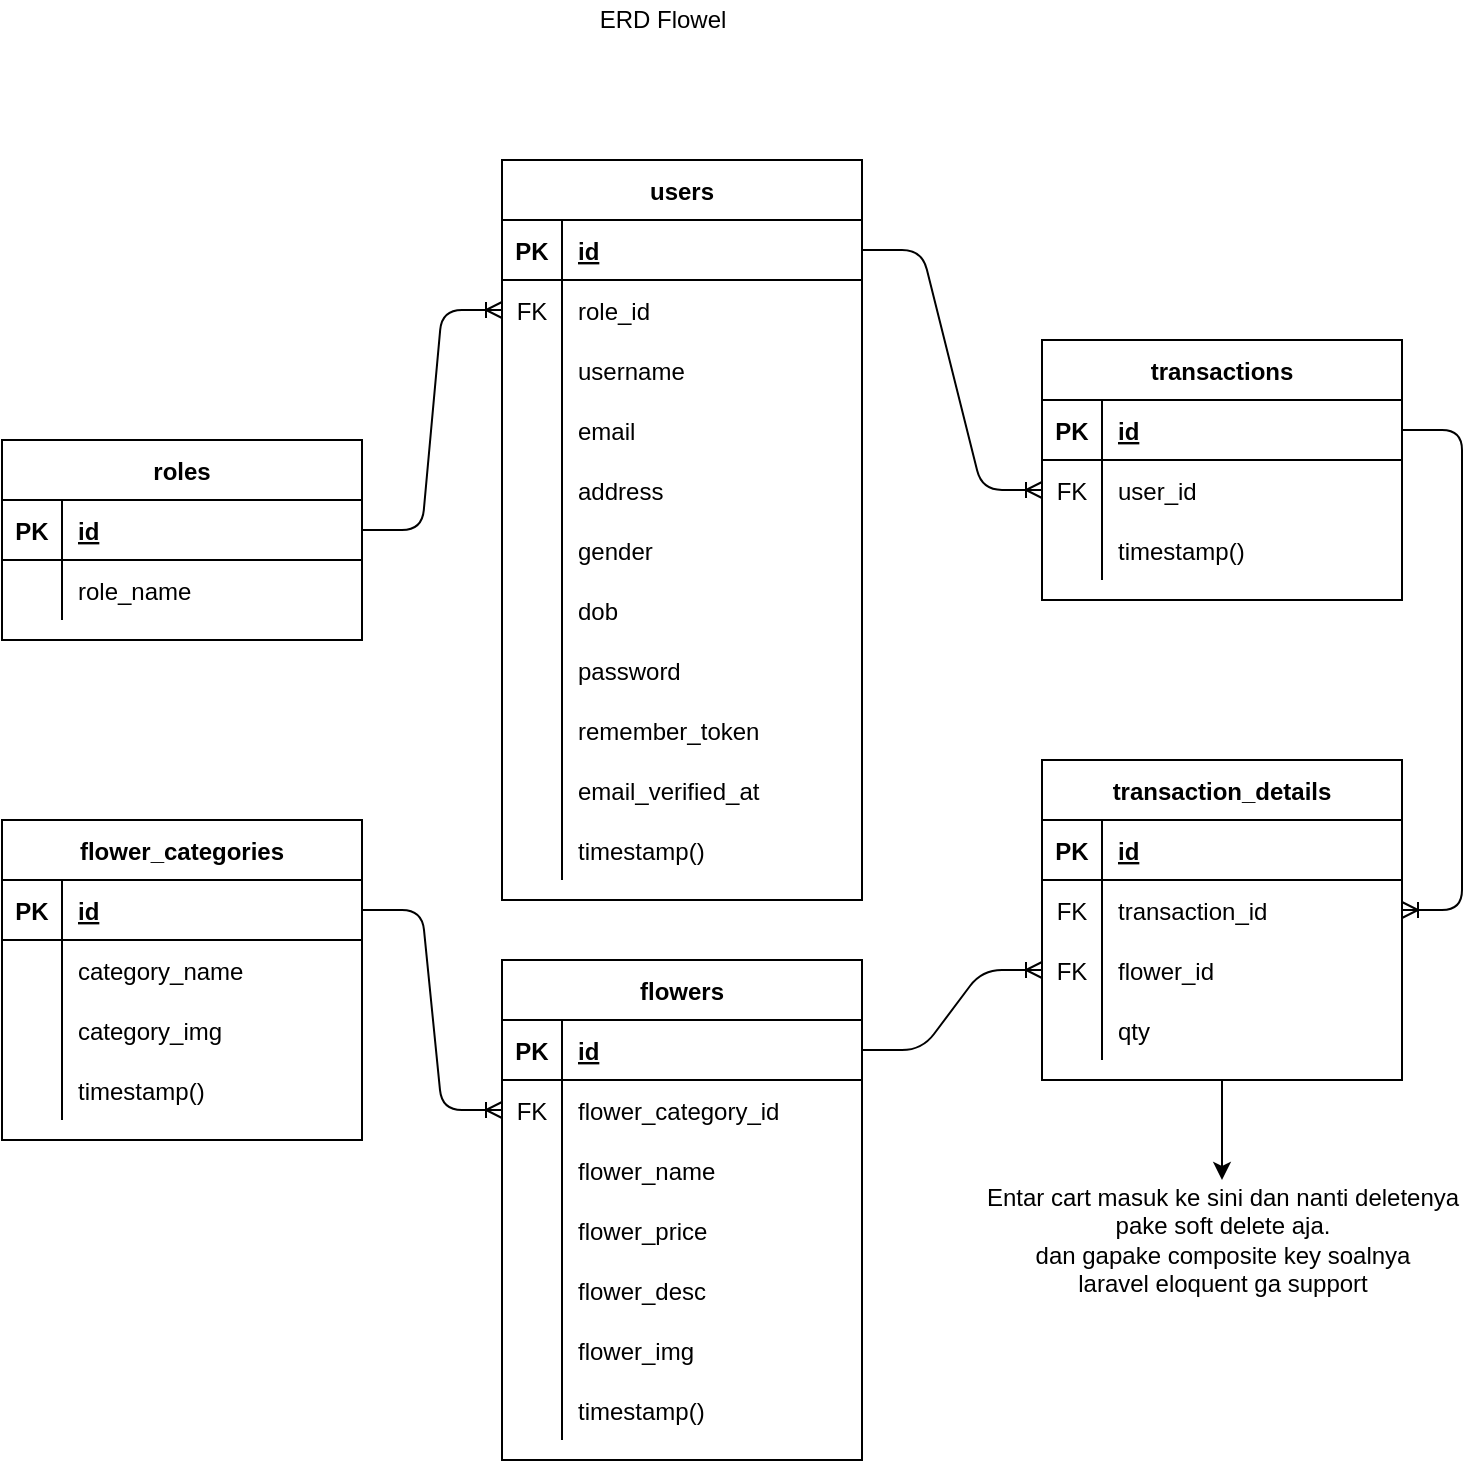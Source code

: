 <mxfile version="13.9.9" type="device"><diagram id="16BQ_9m39Hoc7GFmuodX" name="Page-1"><mxGraphModel dx="843" dy="1036" grid="1" gridSize="10" guides="1" tooltips="1" connect="1" arrows="1" fold="1" page="1" pageScale="1" pageWidth="827" pageHeight="1169" math="0" shadow="0"><root><mxCell id="0"/><mxCell id="1" parent="0"/><mxCell id="1HlNtDhiRGBouK3kIYtT-14" value="users" style="shape=table;startSize=30;container=1;collapsible=1;childLayout=tableLayout;fixedRows=1;rowLines=0;fontStyle=1;align=center;resizeLast=1;" vertex="1" parent="1"><mxGeometry x="280" y="170" width="180" height="370" as="geometry"><mxRectangle x="320" y="300" width="60" height="30" as="alternateBounds"/></mxGeometry></mxCell><mxCell id="1HlNtDhiRGBouK3kIYtT-15" value="" style="shape=partialRectangle;collapsible=0;dropTarget=0;pointerEvents=0;fillColor=none;top=0;left=0;bottom=1;right=0;points=[[0,0.5],[1,0.5]];portConstraint=eastwest;" vertex="1" parent="1HlNtDhiRGBouK3kIYtT-14"><mxGeometry y="30" width="180" height="30" as="geometry"/></mxCell><mxCell id="1HlNtDhiRGBouK3kIYtT-16" value="PK" style="shape=partialRectangle;connectable=0;fillColor=none;top=0;left=0;bottom=0;right=0;fontStyle=1;overflow=hidden;" vertex="1" parent="1HlNtDhiRGBouK3kIYtT-15"><mxGeometry width="30" height="30" as="geometry"/></mxCell><mxCell id="1HlNtDhiRGBouK3kIYtT-17" value="id" style="shape=partialRectangle;connectable=0;fillColor=none;top=0;left=0;bottom=0;right=0;align=left;spacingLeft=6;fontStyle=5;overflow=hidden;" vertex="1" parent="1HlNtDhiRGBouK3kIYtT-15"><mxGeometry x="30" width="150" height="30" as="geometry"/></mxCell><mxCell id="1HlNtDhiRGBouK3kIYtT-21" value="" style="shape=partialRectangle;collapsible=0;dropTarget=0;pointerEvents=0;fillColor=none;top=0;left=0;bottom=0;right=0;points=[[0,0.5],[1,0.5]];portConstraint=eastwest;" vertex="1" parent="1HlNtDhiRGBouK3kIYtT-14"><mxGeometry y="60" width="180" height="30" as="geometry"/></mxCell><mxCell id="1HlNtDhiRGBouK3kIYtT-22" value="FK" style="shape=partialRectangle;connectable=0;fillColor=none;top=0;left=0;bottom=0;right=0;editable=1;overflow=hidden;" vertex="1" parent="1HlNtDhiRGBouK3kIYtT-21"><mxGeometry width="30" height="30" as="geometry"/></mxCell><mxCell id="1HlNtDhiRGBouK3kIYtT-23" value="role_id" style="shape=partialRectangle;connectable=0;fillColor=none;top=0;left=0;bottom=0;right=0;align=left;spacingLeft=6;overflow=hidden;" vertex="1" parent="1HlNtDhiRGBouK3kIYtT-21"><mxGeometry x="30" width="150" height="30" as="geometry"/></mxCell><mxCell id="1HlNtDhiRGBouK3kIYtT-24" value="" style="shape=partialRectangle;collapsible=0;dropTarget=0;pointerEvents=0;fillColor=none;top=0;left=0;bottom=0;right=0;points=[[0,0.5],[1,0.5]];portConstraint=eastwest;" vertex="1" parent="1HlNtDhiRGBouK3kIYtT-14"><mxGeometry y="90" width="180" height="30" as="geometry"/></mxCell><mxCell id="1HlNtDhiRGBouK3kIYtT-25" value="" style="shape=partialRectangle;connectable=0;fillColor=none;top=0;left=0;bottom=0;right=0;editable=1;overflow=hidden;" vertex="1" parent="1HlNtDhiRGBouK3kIYtT-24"><mxGeometry width="30" height="30" as="geometry"/></mxCell><mxCell id="1HlNtDhiRGBouK3kIYtT-26" value="username" style="shape=partialRectangle;connectable=0;fillColor=none;top=0;left=0;bottom=0;right=0;align=left;spacingLeft=6;overflow=hidden;" vertex="1" parent="1HlNtDhiRGBouK3kIYtT-24"><mxGeometry x="30" width="150" height="30" as="geometry"/></mxCell><mxCell id="1HlNtDhiRGBouK3kIYtT-27" value="" style="shape=partialRectangle;collapsible=0;dropTarget=0;pointerEvents=0;fillColor=none;top=0;left=0;bottom=0;right=0;points=[[0,0.5],[1,0.5]];portConstraint=eastwest;" vertex="1" parent="1HlNtDhiRGBouK3kIYtT-14"><mxGeometry y="120" width="180" height="30" as="geometry"/></mxCell><mxCell id="1HlNtDhiRGBouK3kIYtT-28" value="" style="shape=partialRectangle;connectable=0;fillColor=none;top=0;left=0;bottom=0;right=0;editable=1;overflow=hidden;" vertex="1" parent="1HlNtDhiRGBouK3kIYtT-27"><mxGeometry width="30" height="30" as="geometry"/></mxCell><mxCell id="1HlNtDhiRGBouK3kIYtT-29" value="email" style="shape=partialRectangle;connectable=0;fillColor=none;top=0;left=0;bottom=0;right=0;align=left;spacingLeft=6;overflow=hidden;" vertex="1" parent="1HlNtDhiRGBouK3kIYtT-27"><mxGeometry x="30" width="150" height="30" as="geometry"/></mxCell><mxCell id="1HlNtDhiRGBouK3kIYtT-62" value="" style="shape=partialRectangle;collapsible=0;dropTarget=0;pointerEvents=0;fillColor=none;top=0;left=0;bottom=0;right=0;points=[[0,0.5],[1,0.5]];portConstraint=eastwest;" vertex="1" parent="1HlNtDhiRGBouK3kIYtT-14"><mxGeometry y="150" width="180" height="30" as="geometry"/></mxCell><mxCell id="1HlNtDhiRGBouK3kIYtT-63" value="" style="shape=partialRectangle;connectable=0;fillColor=none;top=0;left=0;bottom=0;right=0;editable=1;overflow=hidden;" vertex="1" parent="1HlNtDhiRGBouK3kIYtT-62"><mxGeometry width="30" height="30" as="geometry"/></mxCell><mxCell id="1HlNtDhiRGBouK3kIYtT-64" value="address" style="shape=partialRectangle;connectable=0;fillColor=none;top=0;left=0;bottom=0;right=0;align=left;spacingLeft=6;overflow=hidden;" vertex="1" parent="1HlNtDhiRGBouK3kIYtT-62"><mxGeometry x="30" width="150" height="30" as="geometry"/></mxCell><mxCell id="1HlNtDhiRGBouK3kIYtT-65" value="" style="shape=partialRectangle;collapsible=0;dropTarget=0;pointerEvents=0;fillColor=none;top=0;left=0;bottom=0;right=0;points=[[0,0.5],[1,0.5]];portConstraint=eastwest;" vertex="1" parent="1HlNtDhiRGBouK3kIYtT-14"><mxGeometry y="180" width="180" height="30" as="geometry"/></mxCell><mxCell id="1HlNtDhiRGBouK3kIYtT-66" value="" style="shape=partialRectangle;connectable=0;fillColor=none;top=0;left=0;bottom=0;right=0;editable=1;overflow=hidden;" vertex="1" parent="1HlNtDhiRGBouK3kIYtT-65"><mxGeometry width="30" height="30" as="geometry"/></mxCell><mxCell id="1HlNtDhiRGBouK3kIYtT-67" value="gender" style="shape=partialRectangle;connectable=0;fillColor=none;top=0;left=0;bottom=0;right=0;align=left;spacingLeft=6;overflow=hidden;" vertex="1" parent="1HlNtDhiRGBouK3kIYtT-65"><mxGeometry x="30" width="150" height="30" as="geometry"/></mxCell><mxCell id="1HlNtDhiRGBouK3kIYtT-68" value="" style="shape=partialRectangle;collapsible=0;dropTarget=0;pointerEvents=0;fillColor=none;top=0;left=0;bottom=0;right=0;points=[[0,0.5],[1,0.5]];portConstraint=eastwest;" vertex="1" parent="1HlNtDhiRGBouK3kIYtT-14"><mxGeometry y="210" width="180" height="30" as="geometry"/></mxCell><mxCell id="1HlNtDhiRGBouK3kIYtT-69" value="" style="shape=partialRectangle;connectable=0;fillColor=none;top=0;left=0;bottom=0;right=0;editable=1;overflow=hidden;" vertex="1" parent="1HlNtDhiRGBouK3kIYtT-68"><mxGeometry width="30" height="30" as="geometry"/></mxCell><mxCell id="1HlNtDhiRGBouK3kIYtT-70" value="dob" style="shape=partialRectangle;connectable=0;fillColor=none;top=0;left=0;bottom=0;right=0;align=left;spacingLeft=6;overflow=hidden;" vertex="1" parent="1HlNtDhiRGBouK3kIYtT-68"><mxGeometry x="30" width="150" height="30" as="geometry"/></mxCell><mxCell id="1HlNtDhiRGBouK3kIYtT-59" value="" style="shape=partialRectangle;collapsible=0;dropTarget=0;pointerEvents=0;fillColor=none;top=0;left=0;bottom=0;right=0;points=[[0,0.5],[1,0.5]];portConstraint=eastwest;" vertex="1" parent="1HlNtDhiRGBouK3kIYtT-14"><mxGeometry y="240" width="180" height="30" as="geometry"/></mxCell><mxCell id="1HlNtDhiRGBouK3kIYtT-60" value="" style="shape=partialRectangle;connectable=0;fillColor=none;top=0;left=0;bottom=0;right=0;editable=1;overflow=hidden;" vertex="1" parent="1HlNtDhiRGBouK3kIYtT-59"><mxGeometry width="30" height="30" as="geometry"/></mxCell><mxCell id="1HlNtDhiRGBouK3kIYtT-61" value="password" style="shape=partialRectangle;connectable=0;fillColor=none;top=0;left=0;bottom=0;right=0;align=left;spacingLeft=6;overflow=hidden;" vertex="1" parent="1HlNtDhiRGBouK3kIYtT-59"><mxGeometry x="30" width="150" height="30" as="geometry"/></mxCell><mxCell id="1HlNtDhiRGBouK3kIYtT-42" value="" style="shape=partialRectangle;collapsible=0;dropTarget=0;pointerEvents=0;fillColor=none;top=0;left=0;bottom=0;right=0;points=[[0,0.5],[1,0.5]];portConstraint=eastwest;" vertex="1" parent="1HlNtDhiRGBouK3kIYtT-14"><mxGeometry y="270" width="180" height="30" as="geometry"/></mxCell><mxCell id="1HlNtDhiRGBouK3kIYtT-43" value="" style="shape=partialRectangle;connectable=0;fillColor=none;top=0;left=0;bottom=0;right=0;editable=1;overflow=hidden;" vertex="1" parent="1HlNtDhiRGBouK3kIYtT-42"><mxGeometry width="30" height="30" as="geometry"/></mxCell><mxCell id="1HlNtDhiRGBouK3kIYtT-44" value="remember_token" style="shape=partialRectangle;connectable=0;fillColor=none;top=0;left=0;bottom=0;right=0;align=left;spacingLeft=6;overflow=hidden;" vertex="1" parent="1HlNtDhiRGBouK3kIYtT-42"><mxGeometry x="30" width="150" height="30" as="geometry"/></mxCell><mxCell id="1HlNtDhiRGBouK3kIYtT-45" value="" style="shape=partialRectangle;collapsible=0;dropTarget=0;pointerEvents=0;fillColor=none;top=0;left=0;bottom=0;right=0;points=[[0,0.5],[1,0.5]];portConstraint=eastwest;" vertex="1" parent="1HlNtDhiRGBouK3kIYtT-14"><mxGeometry y="300" width="180" height="30" as="geometry"/></mxCell><mxCell id="1HlNtDhiRGBouK3kIYtT-46" value="" style="shape=partialRectangle;connectable=0;fillColor=none;top=0;left=0;bottom=0;right=0;editable=1;overflow=hidden;" vertex="1" parent="1HlNtDhiRGBouK3kIYtT-45"><mxGeometry width="30" height="30" as="geometry"/></mxCell><mxCell id="1HlNtDhiRGBouK3kIYtT-47" value="email_verified_at" style="shape=partialRectangle;connectable=0;fillColor=none;top=0;left=0;bottom=0;right=0;align=left;spacingLeft=6;overflow=hidden;" vertex="1" parent="1HlNtDhiRGBouK3kIYtT-45"><mxGeometry x="30" width="150" height="30" as="geometry"/></mxCell><mxCell id="1HlNtDhiRGBouK3kIYtT-48" value="" style="shape=partialRectangle;collapsible=0;dropTarget=0;pointerEvents=0;fillColor=none;top=0;left=0;bottom=0;right=0;points=[[0,0.5],[1,0.5]];portConstraint=eastwest;" vertex="1" parent="1HlNtDhiRGBouK3kIYtT-14"><mxGeometry y="330" width="180" height="30" as="geometry"/></mxCell><mxCell id="1HlNtDhiRGBouK3kIYtT-49" value="" style="shape=partialRectangle;connectable=0;fillColor=none;top=0;left=0;bottom=0;right=0;editable=1;overflow=hidden;" vertex="1" parent="1HlNtDhiRGBouK3kIYtT-48"><mxGeometry width="30" height="30" as="geometry"/></mxCell><mxCell id="1HlNtDhiRGBouK3kIYtT-50" value="timestamp()" style="shape=partialRectangle;connectable=0;fillColor=none;top=0;left=0;bottom=0;right=0;align=left;spacingLeft=6;overflow=hidden;" vertex="1" parent="1HlNtDhiRGBouK3kIYtT-48"><mxGeometry x="30" width="150" height="30" as="geometry"/></mxCell><mxCell id="1HlNtDhiRGBouK3kIYtT-51" value="roles" style="shape=table;startSize=30;container=1;collapsible=1;childLayout=tableLayout;fixedRows=1;rowLines=0;fontStyle=1;align=center;resizeLast=1;" vertex="1" parent="1"><mxGeometry x="30" y="310" width="180" height="100" as="geometry"><mxRectangle x="180" y="320" width="60" height="30" as="alternateBounds"/></mxGeometry></mxCell><mxCell id="1HlNtDhiRGBouK3kIYtT-52" value="" style="shape=partialRectangle;collapsible=0;dropTarget=0;pointerEvents=0;fillColor=none;top=0;left=0;bottom=1;right=0;points=[[0,0.5],[1,0.5]];portConstraint=eastwest;" vertex="1" parent="1HlNtDhiRGBouK3kIYtT-51"><mxGeometry y="30" width="180" height="30" as="geometry"/></mxCell><mxCell id="1HlNtDhiRGBouK3kIYtT-53" value="PK" style="shape=partialRectangle;connectable=0;fillColor=none;top=0;left=0;bottom=0;right=0;fontStyle=1;overflow=hidden;" vertex="1" parent="1HlNtDhiRGBouK3kIYtT-52"><mxGeometry width="30" height="30" as="geometry"/></mxCell><mxCell id="1HlNtDhiRGBouK3kIYtT-54" value="id" style="shape=partialRectangle;connectable=0;fillColor=none;top=0;left=0;bottom=0;right=0;align=left;spacingLeft=6;fontStyle=5;overflow=hidden;" vertex="1" parent="1HlNtDhiRGBouK3kIYtT-52"><mxGeometry x="30" width="150" height="30" as="geometry"/></mxCell><mxCell id="1HlNtDhiRGBouK3kIYtT-55" value="" style="shape=partialRectangle;collapsible=0;dropTarget=0;pointerEvents=0;fillColor=none;top=0;left=0;bottom=0;right=0;points=[[0,0.5],[1,0.5]];portConstraint=eastwest;" vertex="1" parent="1HlNtDhiRGBouK3kIYtT-51"><mxGeometry y="60" width="180" height="30" as="geometry"/></mxCell><mxCell id="1HlNtDhiRGBouK3kIYtT-56" value="" style="shape=partialRectangle;connectable=0;fillColor=none;top=0;left=0;bottom=0;right=0;editable=1;overflow=hidden;" vertex="1" parent="1HlNtDhiRGBouK3kIYtT-55"><mxGeometry width="30" height="30" as="geometry"/></mxCell><mxCell id="1HlNtDhiRGBouK3kIYtT-57" value="role_name" style="shape=partialRectangle;connectable=0;fillColor=none;top=0;left=0;bottom=0;right=0;align=left;spacingLeft=6;overflow=hidden;" vertex="1" parent="1HlNtDhiRGBouK3kIYtT-55"><mxGeometry x="30" width="150" height="30" as="geometry"/></mxCell><mxCell id="1HlNtDhiRGBouK3kIYtT-110" value="" style="edgeStyle=entityRelationEdgeStyle;fontSize=12;html=1;endArrow=ERoneToMany;entryX=0;entryY=0.5;entryDx=0;entryDy=0;exitX=1;exitY=0.5;exitDx=0;exitDy=0;" edge="1" parent="1" source="1HlNtDhiRGBouK3kIYtT-52" target="1HlNtDhiRGBouK3kIYtT-21"><mxGeometry width="100" height="100" relative="1" as="geometry"><mxPoint x="120" y="500" as="sourcePoint"/><mxPoint x="220" y="400" as="targetPoint"/></mxGeometry></mxCell><mxCell id="1HlNtDhiRGBouK3kIYtT-111" value="flowers" style="shape=table;startSize=30;container=1;collapsible=1;childLayout=tableLayout;fixedRows=1;rowLines=0;fontStyle=1;align=center;resizeLast=1;" vertex="1" parent="1"><mxGeometry x="280" y="570" width="180" height="250" as="geometry"/></mxCell><mxCell id="1HlNtDhiRGBouK3kIYtT-112" value="" style="shape=partialRectangle;collapsible=0;dropTarget=0;pointerEvents=0;fillColor=none;top=0;left=0;bottom=1;right=0;points=[[0,0.5],[1,0.5]];portConstraint=eastwest;" vertex="1" parent="1HlNtDhiRGBouK3kIYtT-111"><mxGeometry y="30" width="180" height="30" as="geometry"/></mxCell><mxCell id="1HlNtDhiRGBouK3kIYtT-113" value="PK" style="shape=partialRectangle;connectable=0;fillColor=none;top=0;left=0;bottom=0;right=0;fontStyle=1;overflow=hidden;" vertex="1" parent="1HlNtDhiRGBouK3kIYtT-112"><mxGeometry width="30" height="30" as="geometry"/></mxCell><mxCell id="1HlNtDhiRGBouK3kIYtT-114" value="id" style="shape=partialRectangle;connectable=0;fillColor=none;top=0;left=0;bottom=0;right=0;align=left;spacingLeft=6;fontStyle=5;overflow=hidden;" vertex="1" parent="1HlNtDhiRGBouK3kIYtT-112"><mxGeometry x="30" width="150" height="30" as="geometry"/></mxCell><mxCell id="1HlNtDhiRGBouK3kIYtT-115" value="" style="shape=partialRectangle;collapsible=0;dropTarget=0;pointerEvents=0;fillColor=none;top=0;left=0;bottom=0;right=0;points=[[0,0.5],[1,0.5]];portConstraint=eastwest;" vertex="1" parent="1HlNtDhiRGBouK3kIYtT-111"><mxGeometry y="60" width="180" height="30" as="geometry"/></mxCell><mxCell id="1HlNtDhiRGBouK3kIYtT-116" value="FK" style="shape=partialRectangle;connectable=0;fillColor=none;top=0;left=0;bottom=0;right=0;editable=1;overflow=hidden;" vertex="1" parent="1HlNtDhiRGBouK3kIYtT-115"><mxGeometry width="30" height="30" as="geometry"/></mxCell><mxCell id="1HlNtDhiRGBouK3kIYtT-117" value="flower_category_id" style="shape=partialRectangle;connectable=0;fillColor=none;top=0;left=0;bottom=0;right=0;align=left;spacingLeft=6;overflow=hidden;" vertex="1" parent="1HlNtDhiRGBouK3kIYtT-115"><mxGeometry x="30" width="150" height="30" as="geometry"/></mxCell><mxCell id="1HlNtDhiRGBouK3kIYtT-118" value="" style="shape=partialRectangle;collapsible=0;dropTarget=0;pointerEvents=0;fillColor=none;top=0;left=0;bottom=0;right=0;points=[[0,0.5],[1,0.5]];portConstraint=eastwest;" vertex="1" parent="1HlNtDhiRGBouK3kIYtT-111"><mxGeometry y="90" width="180" height="30" as="geometry"/></mxCell><mxCell id="1HlNtDhiRGBouK3kIYtT-119" value="" style="shape=partialRectangle;connectable=0;fillColor=none;top=0;left=0;bottom=0;right=0;editable=1;overflow=hidden;" vertex="1" parent="1HlNtDhiRGBouK3kIYtT-118"><mxGeometry width="30" height="30" as="geometry"/></mxCell><mxCell id="1HlNtDhiRGBouK3kIYtT-120" value="flower_name" style="shape=partialRectangle;connectable=0;fillColor=none;top=0;left=0;bottom=0;right=0;align=left;spacingLeft=6;overflow=hidden;" vertex="1" parent="1HlNtDhiRGBouK3kIYtT-118"><mxGeometry x="30" width="150" height="30" as="geometry"/></mxCell><mxCell id="1HlNtDhiRGBouK3kIYtT-121" value="" style="shape=partialRectangle;collapsible=0;dropTarget=0;pointerEvents=0;fillColor=none;top=0;left=0;bottom=0;right=0;points=[[0,0.5],[1,0.5]];portConstraint=eastwest;" vertex="1" parent="1HlNtDhiRGBouK3kIYtT-111"><mxGeometry y="120" width="180" height="30" as="geometry"/></mxCell><mxCell id="1HlNtDhiRGBouK3kIYtT-122" value="" style="shape=partialRectangle;connectable=0;fillColor=none;top=0;left=0;bottom=0;right=0;editable=1;overflow=hidden;" vertex="1" parent="1HlNtDhiRGBouK3kIYtT-121"><mxGeometry width="30" height="30" as="geometry"/></mxCell><mxCell id="1HlNtDhiRGBouK3kIYtT-123" value="flower_price" style="shape=partialRectangle;connectable=0;fillColor=none;top=0;left=0;bottom=0;right=0;align=left;spacingLeft=6;overflow=hidden;" vertex="1" parent="1HlNtDhiRGBouK3kIYtT-121"><mxGeometry x="30" width="150" height="30" as="geometry"/></mxCell><mxCell id="1HlNtDhiRGBouK3kIYtT-124" value="" style="shape=partialRectangle;collapsible=0;dropTarget=0;pointerEvents=0;fillColor=none;top=0;left=0;bottom=0;right=0;points=[[0,0.5],[1,0.5]];portConstraint=eastwest;" vertex="1" parent="1HlNtDhiRGBouK3kIYtT-111"><mxGeometry y="150" width="180" height="30" as="geometry"/></mxCell><mxCell id="1HlNtDhiRGBouK3kIYtT-125" value="" style="shape=partialRectangle;connectable=0;fillColor=none;top=0;left=0;bottom=0;right=0;editable=1;overflow=hidden;" vertex="1" parent="1HlNtDhiRGBouK3kIYtT-124"><mxGeometry width="30" height="30" as="geometry"/></mxCell><mxCell id="1HlNtDhiRGBouK3kIYtT-126" value="flower_desc" style="shape=partialRectangle;connectable=0;fillColor=none;top=0;left=0;bottom=0;right=0;align=left;spacingLeft=6;overflow=hidden;" vertex="1" parent="1HlNtDhiRGBouK3kIYtT-124"><mxGeometry x="30" width="150" height="30" as="geometry"/></mxCell><mxCell id="1HlNtDhiRGBouK3kIYtT-127" value="" style="shape=partialRectangle;collapsible=0;dropTarget=0;pointerEvents=0;fillColor=none;top=0;left=0;bottom=0;right=0;points=[[0,0.5],[1,0.5]];portConstraint=eastwest;" vertex="1" parent="1HlNtDhiRGBouK3kIYtT-111"><mxGeometry y="180" width="180" height="30" as="geometry"/></mxCell><mxCell id="1HlNtDhiRGBouK3kIYtT-128" value="" style="shape=partialRectangle;connectable=0;fillColor=none;top=0;left=0;bottom=0;right=0;editable=1;overflow=hidden;" vertex="1" parent="1HlNtDhiRGBouK3kIYtT-127"><mxGeometry width="30" height="30" as="geometry"/></mxCell><mxCell id="1HlNtDhiRGBouK3kIYtT-129" value="flower_img" style="shape=partialRectangle;connectable=0;fillColor=none;top=0;left=0;bottom=0;right=0;align=left;spacingLeft=6;overflow=hidden;" vertex="1" parent="1HlNtDhiRGBouK3kIYtT-127"><mxGeometry x="30" width="150" height="30" as="geometry"/></mxCell><mxCell id="1HlNtDhiRGBouK3kIYtT-143" value="" style="shape=partialRectangle;collapsible=0;dropTarget=0;pointerEvents=0;fillColor=none;top=0;left=0;bottom=0;right=0;points=[[0,0.5],[1,0.5]];portConstraint=eastwest;" vertex="1" parent="1HlNtDhiRGBouK3kIYtT-111"><mxGeometry y="210" width="180" height="30" as="geometry"/></mxCell><mxCell id="1HlNtDhiRGBouK3kIYtT-144" value="" style="shape=partialRectangle;connectable=0;fillColor=none;top=0;left=0;bottom=0;right=0;editable=1;overflow=hidden;" vertex="1" parent="1HlNtDhiRGBouK3kIYtT-143"><mxGeometry width="30" height="30" as="geometry"/></mxCell><mxCell id="1HlNtDhiRGBouK3kIYtT-145" value="timestamp()" style="shape=partialRectangle;connectable=0;fillColor=none;top=0;left=0;bottom=0;right=0;align=left;spacingLeft=6;overflow=hidden;" vertex="1" parent="1HlNtDhiRGBouK3kIYtT-143"><mxGeometry x="30" width="150" height="30" as="geometry"/></mxCell><mxCell id="1HlNtDhiRGBouK3kIYtT-130" value="flower_categories" style="shape=table;startSize=30;container=1;collapsible=1;childLayout=tableLayout;fixedRows=1;rowLines=0;fontStyle=1;align=center;resizeLast=1;" vertex="1" parent="1"><mxGeometry x="30" y="500" width="180" height="160" as="geometry"/></mxCell><mxCell id="1HlNtDhiRGBouK3kIYtT-131" value="" style="shape=partialRectangle;collapsible=0;dropTarget=0;pointerEvents=0;fillColor=none;top=0;left=0;bottom=1;right=0;points=[[0,0.5],[1,0.5]];portConstraint=eastwest;" vertex="1" parent="1HlNtDhiRGBouK3kIYtT-130"><mxGeometry y="30" width="180" height="30" as="geometry"/></mxCell><mxCell id="1HlNtDhiRGBouK3kIYtT-132" value="PK" style="shape=partialRectangle;connectable=0;fillColor=none;top=0;left=0;bottom=0;right=0;fontStyle=1;overflow=hidden;" vertex="1" parent="1HlNtDhiRGBouK3kIYtT-131"><mxGeometry width="30" height="30" as="geometry"/></mxCell><mxCell id="1HlNtDhiRGBouK3kIYtT-133" value="id" style="shape=partialRectangle;connectable=0;fillColor=none;top=0;left=0;bottom=0;right=0;align=left;spacingLeft=6;fontStyle=5;overflow=hidden;" vertex="1" parent="1HlNtDhiRGBouK3kIYtT-131"><mxGeometry x="30" width="150" height="30" as="geometry"/></mxCell><mxCell id="1HlNtDhiRGBouK3kIYtT-134" value="" style="shape=partialRectangle;collapsible=0;dropTarget=0;pointerEvents=0;fillColor=none;top=0;left=0;bottom=0;right=0;points=[[0,0.5],[1,0.5]];portConstraint=eastwest;" vertex="1" parent="1HlNtDhiRGBouK3kIYtT-130"><mxGeometry y="60" width="180" height="30" as="geometry"/></mxCell><mxCell id="1HlNtDhiRGBouK3kIYtT-135" value="" style="shape=partialRectangle;connectable=0;fillColor=none;top=0;left=0;bottom=0;right=0;editable=1;overflow=hidden;" vertex="1" parent="1HlNtDhiRGBouK3kIYtT-134"><mxGeometry width="30" height="30" as="geometry"/></mxCell><mxCell id="1HlNtDhiRGBouK3kIYtT-136" value="category_name" style="shape=partialRectangle;connectable=0;fillColor=none;top=0;left=0;bottom=0;right=0;align=left;spacingLeft=6;overflow=hidden;" vertex="1" parent="1HlNtDhiRGBouK3kIYtT-134"><mxGeometry x="30" width="150" height="30" as="geometry"/></mxCell><mxCell id="1HlNtDhiRGBouK3kIYtT-146" value="" style="shape=partialRectangle;collapsible=0;dropTarget=0;pointerEvents=0;fillColor=none;top=0;left=0;bottom=0;right=0;points=[[0,0.5],[1,0.5]];portConstraint=eastwest;" vertex="1" parent="1HlNtDhiRGBouK3kIYtT-130"><mxGeometry y="90" width="180" height="30" as="geometry"/></mxCell><mxCell id="1HlNtDhiRGBouK3kIYtT-147" value="" style="shape=partialRectangle;connectable=0;fillColor=none;top=0;left=0;bottom=0;right=0;editable=1;overflow=hidden;" vertex="1" parent="1HlNtDhiRGBouK3kIYtT-146"><mxGeometry width="30" height="30" as="geometry"/></mxCell><mxCell id="1HlNtDhiRGBouK3kIYtT-148" value="category_img" style="shape=partialRectangle;connectable=0;fillColor=none;top=0;left=0;bottom=0;right=0;align=left;spacingLeft=6;overflow=hidden;" vertex="1" parent="1HlNtDhiRGBouK3kIYtT-146"><mxGeometry x="30" width="150" height="30" as="geometry"/></mxCell><mxCell id="1HlNtDhiRGBouK3kIYtT-194" value="" style="shape=partialRectangle;collapsible=0;dropTarget=0;pointerEvents=0;fillColor=none;top=0;left=0;bottom=0;right=0;points=[[0,0.5],[1,0.5]];portConstraint=eastwest;" vertex="1" parent="1HlNtDhiRGBouK3kIYtT-130"><mxGeometry y="120" width="180" height="30" as="geometry"/></mxCell><mxCell id="1HlNtDhiRGBouK3kIYtT-195" value="" style="shape=partialRectangle;connectable=0;fillColor=none;top=0;left=0;bottom=0;right=0;editable=1;overflow=hidden;" vertex="1" parent="1HlNtDhiRGBouK3kIYtT-194"><mxGeometry width="30" height="30" as="geometry"/></mxCell><mxCell id="1HlNtDhiRGBouK3kIYtT-196" value="timestamp()" style="shape=partialRectangle;connectable=0;fillColor=none;top=0;left=0;bottom=0;right=0;align=left;spacingLeft=6;overflow=hidden;" vertex="1" parent="1HlNtDhiRGBouK3kIYtT-194"><mxGeometry x="30" width="150" height="30" as="geometry"/></mxCell><mxCell id="1HlNtDhiRGBouK3kIYtT-208" value="" style="edgeStyle=orthogonalEdgeStyle;rounded=0;orthogonalLoop=1;jettySize=auto;html=1;" edge="1" parent="1" source="1HlNtDhiRGBouK3kIYtT-149" target="1HlNtDhiRGBouK3kIYtT-207"><mxGeometry relative="1" as="geometry"/></mxCell><mxCell id="1HlNtDhiRGBouK3kIYtT-149" value="transaction_details" style="shape=table;startSize=30;container=1;collapsible=1;childLayout=tableLayout;fixedRows=1;rowLines=0;fontStyle=1;align=center;resizeLast=1;" vertex="1" parent="1"><mxGeometry x="550" y="470" width="180" height="160" as="geometry"/></mxCell><mxCell id="1HlNtDhiRGBouK3kIYtT-150" value="" style="shape=partialRectangle;collapsible=0;dropTarget=0;pointerEvents=0;fillColor=none;top=0;left=0;bottom=1;right=0;points=[[0,0.5],[1,0.5]];portConstraint=eastwest;" vertex="1" parent="1HlNtDhiRGBouK3kIYtT-149"><mxGeometry y="30" width="180" height="30" as="geometry"/></mxCell><mxCell id="1HlNtDhiRGBouK3kIYtT-151" value="PK" style="shape=partialRectangle;connectable=0;fillColor=none;top=0;left=0;bottom=0;right=0;fontStyle=1;overflow=hidden;" vertex="1" parent="1HlNtDhiRGBouK3kIYtT-150"><mxGeometry width="30" height="30" as="geometry"/></mxCell><mxCell id="1HlNtDhiRGBouK3kIYtT-152" value="id" style="shape=partialRectangle;connectable=0;fillColor=none;top=0;left=0;bottom=0;right=0;align=left;spacingLeft=6;fontStyle=5;overflow=hidden;" vertex="1" parent="1HlNtDhiRGBouK3kIYtT-150"><mxGeometry x="30" width="150" height="30" as="geometry"/></mxCell><mxCell id="1HlNtDhiRGBouK3kIYtT-153" value="" style="shape=partialRectangle;collapsible=0;dropTarget=0;pointerEvents=0;fillColor=none;top=0;left=0;bottom=0;right=0;points=[[0,0.5],[1,0.5]];portConstraint=eastwest;" vertex="1" parent="1HlNtDhiRGBouK3kIYtT-149"><mxGeometry y="60" width="180" height="30" as="geometry"/></mxCell><mxCell id="1HlNtDhiRGBouK3kIYtT-154" value="FK" style="shape=partialRectangle;connectable=0;fillColor=none;top=0;left=0;bottom=0;right=0;editable=1;overflow=hidden;" vertex="1" parent="1HlNtDhiRGBouK3kIYtT-153"><mxGeometry width="30" height="30" as="geometry"/></mxCell><mxCell id="1HlNtDhiRGBouK3kIYtT-155" value="transaction_id" style="shape=partialRectangle;connectable=0;fillColor=none;top=0;left=0;bottom=0;right=0;align=left;spacingLeft=6;overflow=hidden;" vertex="1" parent="1HlNtDhiRGBouK3kIYtT-153"><mxGeometry x="30" width="150" height="30" as="geometry"/></mxCell><mxCell id="1HlNtDhiRGBouK3kIYtT-156" value="" style="shape=partialRectangle;collapsible=0;dropTarget=0;pointerEvents=0;fillColor=none;top=0;left=0;bottom=0;right=0;points=[[0,0.5],[1,0.5]];portConstraint=eastwest;" vertex="1" parent="1HlNtDhiRGBouK3kIYtT-149"><mxGeometry y="90" width="180" height="30" as="geometry"/></mxCell><mxCell id="1HlNtDhiRGBouK3kIYtT-157" value="FK" style="shape=partialRectangle;connectable=0;fillColor=none;top=0;left=0;bottom=0;right=0;editable=1;overflow=hidden;" vertex="1" parent="1HlNtDhiRGBouK3kIYtT-156"><mxGeometry width="30" height="30" as="geometry"/></mxCell><mxCell id="1HlNtDhiRGBouK3kIYtT-158" value="flower_id" style="shape=partialRectangle;connectable=0;fillColor=none;top=0;left=0;bottom=0;right=0;align=left;spacingLeft=6;overflow=hidden;" vertex="1" parent="1HlNtDhiRGBouK3kIYtT-156"><mxGeometry x="30" width="150" height="30" as="geometry"/></mxCell><mxCell id="1HlNtDhiRGBouK3kIYtT-159" value="" style="shape=partialRectangle;collapsible=0;dropTarget=0;pointerEvents=0;fillColor=none;top=0;left=0;bottom=0;right=0;points=[[0,0.5],[1,0.5]];portConstraint=eastwest;" vertex="1" parent="1HlNtDhiRGBouK3kIYtT-149"><mxGeometry y="120" width="180" height="30" as="geometry"/></mxCell><mxCell id="1HlNtDhiRGBouK3kIYtT-160" value="" style="shape=partialRectangle;connectable=0;fillColor=none;top=0;left=0;bottom=0;right=0;editable=1;overflow=hidden;" vertex="1" parent="1HlNtDhiRGBouK3kIYtT-159"><mxGeometry width="30" height="30" as="geometry"/></mxCell><mxCell id="1HlNtDhiRGBouK3kIYtT-161" value="qty" style="shape=partialRectangle;connectable=0;fillColor=none;top=0;left=0;bottom=0;right=0;align=left;spacingLeft=6;overflow=hidden;" vertex="1" parent="1HlNtDhiRGBouK3kIYtT-159"><mxGeometry x="30" width="150" height="30" as="geometry"/></mxCell><mxCell id="1HlNtDhiRGBouK3kIYtT-178" value="transactions" style="shape=table;startSize=30;container=1;collapsible=1;childLayout=tableLayout;fixedRows=1;rowLines=0;fontStyle=1;align=center;resizeLast=1;" vertex="1" parent="1"><mxGeometry x="550" y="260" width="180" height="130" as="geometry"/></mxCell><mxCell id="1HlNtDhiRGBouK3kIYtT-179" value="" style="shape=partialRectangle;collapsible=0;dropTarget=0;pointerEvents=0;fillColor=none;top=0;left=0;bottom=1;right=0;points=[[0,0.5],[1,0.5]];portConstraint=eastwest;" vertex="1" parent="1HlNtDhiRGBouK3kIYtT-178"><mxGeometry y="30" width="180" height="30" as="geometry"/></mxCell><mxCell id="1HlNtDhiRGBouK3kIYtT-180" value="PK" style="shape=partialRectangle;connectable=0;fillColor=none;top=0;left=0;bottom=0;right=0;fontStyle=1;overflow=hidden;" vertex="1" parent="1HlNtDhiRGBouK3kIYtT-179"><mxGeometry width="30" height="30" as="geometry"/></mxCell><mxCell id="1HlNtDhiRGBouK3kIYtT-181" value="id" style="shape=partialRectangle;connectable=0;fillColor=none;top=0;left=0;bottom=0;right=0;align=left;spacingLeft=6;fontStyle=5;overflow=hidden;" vertex="1" parent="1HlNtDhiRGBouK3kIYtT-179"><mxGeometry x="30" width="150" height="30" as="geometry"/></mxCell><mxCell id="1HlNtDhiRGBouK3kIYtT-182" value="" style="shape=partialRectangle;collapsible=0;dropTarget=0;pointerEvents=0;fillColor=none;top=0;left=0;bottom=0;right=0;points=[[0,0.5],[1,0.5]];portConstraint=eastwest;" vertex="1" parent="1HlNtDhiRGBouK3kIYtT-178"><mxGeometry y="60" width="180" height="30" as="geometry"/></mxCell><mxCell id="1HlNtDhiRGBouK3kIYtT-183" value="FK" style="shape=partialRectangle;connectable=0;fillColor=none;top=0;left=0;bottom=0;right=0;editable=1;overflow=hidden;" vertex="1" parent="1HlNtDhiRGBouK3kIYtT-182"><mxGeometry width="30" height="30" as="geometry"/></mxCell><mxCell id="1HlNtDhiRGBouK3kIYtT-184" value="user_id" style="shape=partialRectangle;connectable=0;fillColor=none;top=0;left=0;bottom=0;right=0;align=left;spacingLeft=6;overflow=hidden;" vertex="1" parent="1HlNtDhiRGBouK3kIYtT-182"><mxGeometry x="30" width="150" height="30" as="geometry"/></mxCell><mxCell id="1HlNtDhiRGBouK3kIYtT-191" value="" style="shape=partialRectangle;collapsible=0;dropTarget=0;pointerEvents=0;fillColor=none;top=0;left=0;bottom=0;right=0;points=[[0,0.5],[1,0.5]];portConstraint=eastwest;" vertex="1" parent="1HlNtDhiRGBouK3kIYtT-178"><mxGeometry y="90" width="180" height="30" as="geometry"/></mxCell><mxCell id="1HlNtDhiRGBouK3kIYtT-192" value="" style="shape=partialRectangle;connectable=0;fillColor=none;top=0;left=0;bottom=0;right=0;editable=1;overflow=hidden;" vertex="1" parent="1HlNtDhiRGBouK3kIYtT-191"><mxGeometry width="30" height="30" as="geometry"/></mxCell><mxCell id="1HlNtDhiRGBouK3kIYtT-193" value="timestamp()" style="shape=partialRectangle;connectable=0;fillColor=none;top=0;left=0;bottom=0;right=0;align=left;spacingLeft=6;overflow=hidden;" vertex="1" parent="1HlNtDhiRGBouK3kIYtT-191"><mxGeometry x="30" width="150" height="30" as="geometry"/></mxCell><mxCell id="1HlNtDhiRGBouK3kIYtT-197" value="" style="edgeStyle=entityRelationEdgeStyle;fontSize=12;html=1;endArrow=ERoneToMany;entryX=0;entryY=0.5;entryDx=0;entryDy=0;exitX=1;exitY=0.5;exitDx=0;exitDy=0;" edge="1" parent="1" source="1HlNtDhiRGBouK3kIYtT-131" target="1HlNtDhiRGBouK3kIYtT-115"><mxGeometry width="100" height="100" relative="1" as="geometry"><mxPoint x="150" y="970" as="sourcePoint"/><mxPoint x="250" y="870" as="targetPoint"/></mxGeometry></mxCell><mxCell id="1HlNtDhiRGBouK3kIYtT-199" value="" style="edgeStyle=entityRelationEdgeStyle;fontSize=12;html=1;endArrow=ERoneToMany;exitX=1;exitY=0.5;exitDx=0;exitDy=0;entryX=0;entryY=0.5;entryDx=0;entryDy=0;" edge="1" parent="1" source="1HlNtDhiRGBouK3kIYtT-112" target="1HlNtDhiRGBouK3kIYtT-156"><mxGeometry width="100" height="100" relative="1" as="geometry"><mxPoint x="490" y="780" as="sourcePoint"/><mxPoint x="590" y="680" as="targetPoint"/></mxGeometry></mxCell><mxCell id="1HlNtDhiRGBouK3kIYtT-200" value="ERD Flowel" style="text;html=1;align=center;verticalAlign=middle;resizable=0;points=[];autosize=1;" vertex="1" parent="1"><mxGeometry x="320" y="90" width="80" height="20" as="geometry"/></mxCell><mxCell id="1HlNtDhiRGBouK3kIYtT-205" value="" style="edgeStyle=entityRelationEdgeStyle;fontSize=12;html=1;endArrow=ERoneToMany;entryX=1;entryY=0.5;entryDx=0;entryDy=0;exitX=1;exitY=0.5;exitDx=0;exitDy=0;" edge="1" parent="1" source="1HlNtDhiRGBouK3kIYtT-179" target="1HlNtDhiRGBouK3kIYtT-153"><mxGeometry width="100" height="100" relative="1" as="geometry"><mxPoint x="570" y="890" as="sourcePoint"/><mxPoint x="670" y="790" as="targetPoint"/></mxGeometry></mxCell><mxCell id="1HlNtDhiRGBouK3kIYtT-206" value="" style="edgeStyle=entityRelationEdgeStyle;fontSize=12;html=1;endArrow=ERoneToMany;entryX=0;entryY=0.5;entryDx=0;entryDy=0;exitX=1;exitY=0.5;exitDx=0;exitDy=0;" edge="1" parent="1" source="1HlNtDhiRGBouK3kIYtT-15" target="1HlNtDhiRGBouK3kIYtT-182"><mxGeometry width="100" height="100" relative="1" as="geometry"><mxPoint x="560" y="800" as="sourcePoint"/><mxPoint x="520" y="360" as="targetPoint"/></mxGeometry></mxCell><mxCell id="1HlNtDhiRGBouK3kIYtT-207" value="Entar cart masuk ke sini dan nanti deletenya&lt;br&gt;pake soft delete aja.&lt;br&gt;dan gapake composite key soalnya&lt;br&gt;laravel eloquent ga support" style="text;html=1;align=center;verticalAlign=middle;resizable=0;points=[];autosize=1;" vertex="1" parent="1"><mxGeometry x="515" y="680" width="250" height="60" as="geometry"/></mxCell></root></mxGraphModel></diagram></mxfile>